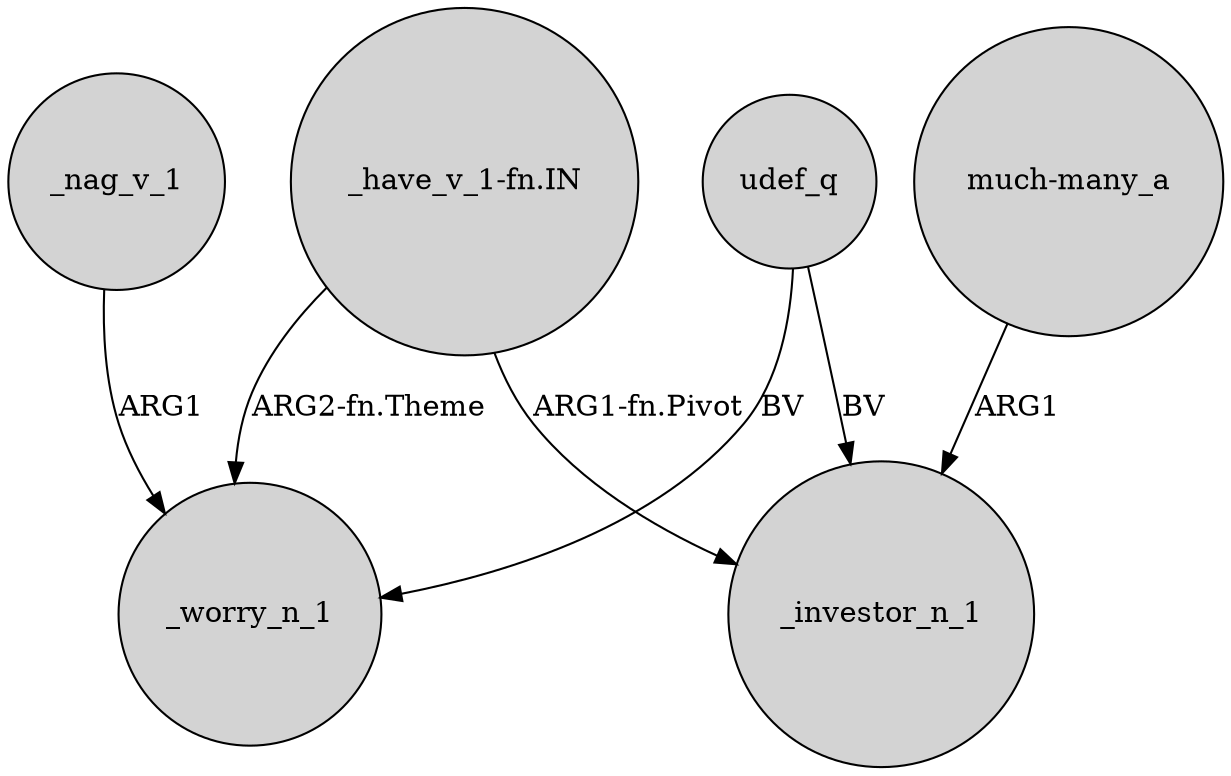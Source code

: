 digraph {
	node [shape=circle style=filled]
	_nag_v_1 -> _worry_n_1 [label=ARG1]
	udef_q -> _worry_n_1 [label=BV]
	udef_q -> _investor_n_1 [label=BV]
	"_have_v_1-fn.IN" -> _worry_n_1 [label="ARG2-fn.Theme"]
	"_have_v_1-fn.IN" -> _investor_n_1 [label="ARG1-fn.Pivot"]
	"much-many_a" -> _investor_n_1 [label=ARG1]
}
